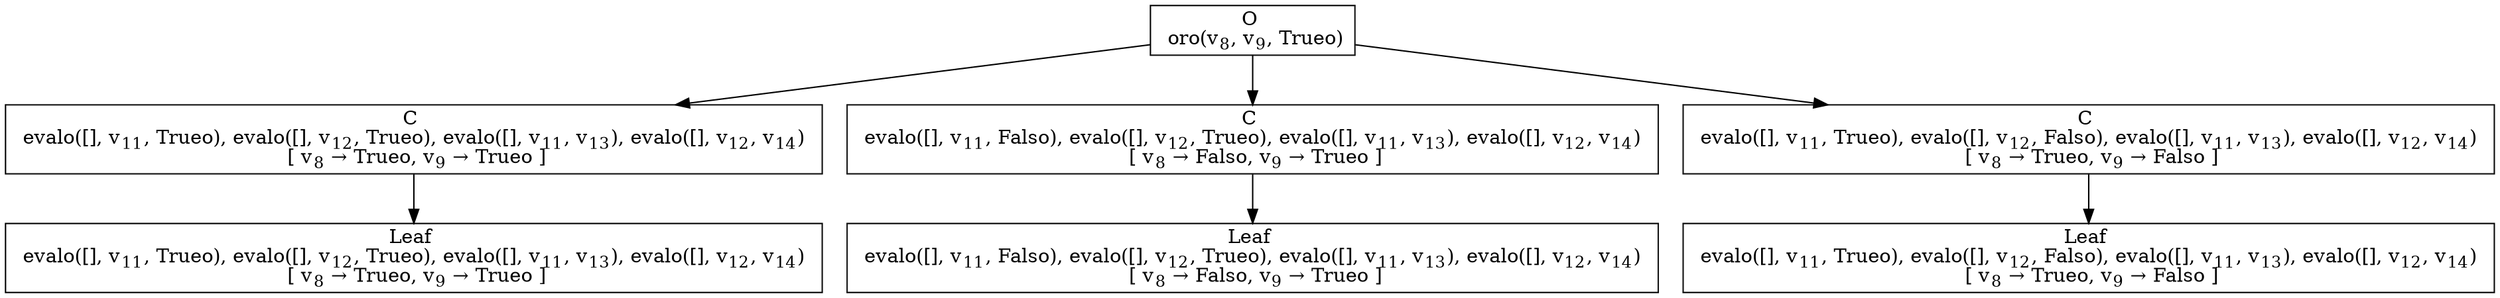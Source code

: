 digraph {
    graph [rankdir=TB
          ,bgcolor=transparent];
    node [shape=box
         ,fillcolor=white
         ,style=filled];
    0 [label=<O <BR/> oro(v<SUB>8</SUB>, v<SUB>9</SUB>, Trueo)>];
    1 [label=<C <BR/> evalo([], v<SUB>11</SUB>, Trueo), evalo([], v<SUB>12</SUB>, Trueo), evalo([], v<SUB>11</SUB>, v<SUB>13</SUB>), evalo([], v<SUB>12</SUB>, v<SUB>14</SUB>) <BR/>  [ v<SUB>8</SUB> &rarr; Trueo, v<SUB>9</SUB> &rarr; Trueo ] >];
    2 [label=<C <BR/> evalo([], v<SUB>11</SUB>, Falso), evalo([], v<SUB>12</SUB>, Trueo), evalo([], v<SUB>11</SUB>, v<SUB>13</SUB>), evalo([], v<SUB>12</SUB>, v<SUB>14</SUB>) <BR/>  [ v<SUB>8</SUB> &rarr; Falso, v<SUB>9</SUB> &rarr; Trueo ] >];
    3 [label=<C <BR/> evalo([], v<SUB>11</SUB>, Trueo), evalo([], v<SUB>12</SUB>, Falso), evalo([], v<SUB>11</SUB>, v<SUB>13</SUB>), evalo([], v<SUB>12</SUB>, v<SUB>14</SUB>) <BR/>  [ v<SUB>8</SUB> &rarr; Trueo, v<SUB>9</SUB> &rarr; Falso ] >];
    4 [label=<Leaf <BR/> evalo([], v<SUB>11</SUB>, Trueo), evalo([], v<SUB>12</SUB>, Trueo), evalo([], v<SUB>11</SUB>, v<SUB>13</SUB>), evalo([], v<SUB>12</SUB>, v<SUB>14</SUB>) <BR/>  [ v<SUB>8</SUB> &rarr; Trueo, v<SUB>9</SUB> &rarr; Trueo ] >];
    5 [label=<Leaf <BR/> evalo([], v<SUB>11</SUB>, Falso), evalo([], v<SUB>12</SUB>, Trueo), evalo([], v<SUB>11</SUB>, v<SUB>13</SUB>), evalo([], v<SUB>12</SUB>, v<SUB>14</SUB>) <BR/>  [ v<SUB>8</SUB> &rarr; Falso, v<SUB>9</SUB> &rarr; Trueo ] >];
    6 [label=<Leaf <BR/> evalo([], v<SUB>11</SUB>, Trueo), evalo([], v<SUB>12</SUB>, Falso), evalo([], v<SUB>11</SUB>, v<SUB>13</SUB>), evalo([], v<SUB>12</SUB>, v<SUB>14</SUB>) <BR/>  [ v<SUB>8</SUB> &rarr; Trueo, v<SUB>9</SUB> &rarr; Falso ] >];
    0 -> 1 [label=""];
    0 -> 2 [label=""];
    0 -> 3 [label=""];
    1 -> 4 [label=""];
    2 -> 5 [label=""];
    3 -> 6 [label=""];
}
